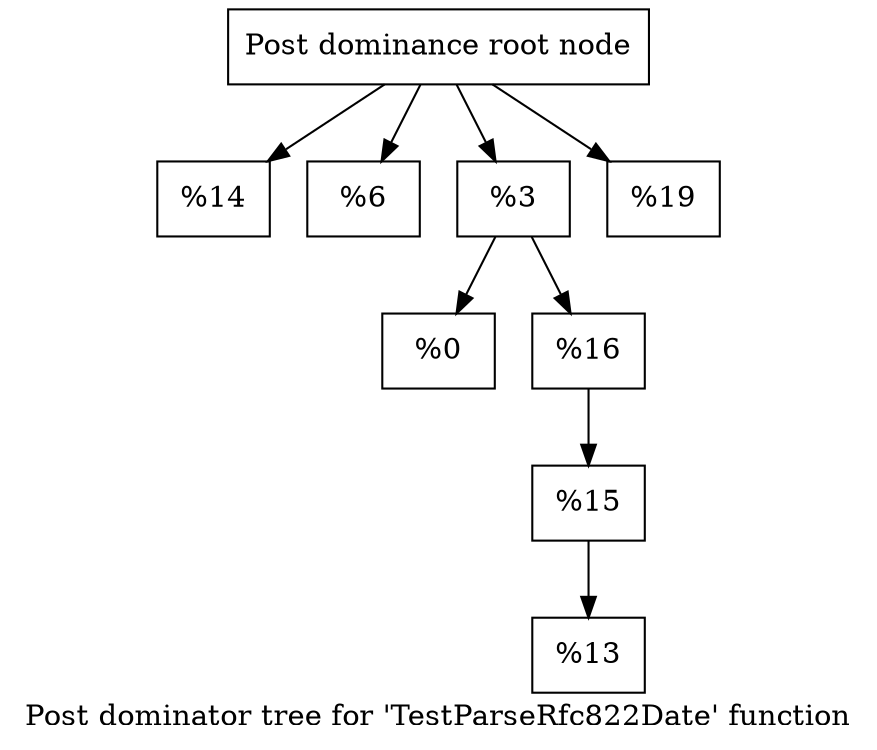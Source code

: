 digraph "Post dominator tree for 'TestParseRfc822Date' function" {
	label="Post dominator tree for 'TestParseRfc822Date' function";

	Node0x9f79a0 [shape=record,label="{Post dominance root node}"];
	Node0x9f79a0 -> Node0x9f88a0;
	Node0x9f79a0 -> Node0x9f8ab0;
	Node0x9f79a0 -> Node0x9f8e60;
	Node0x9f79a0 -> Node0x9fb180;
	Node0x9f88a0 [shape=record,label="{%14}"];
	Node0x9f8ab0 [shape=record,label="{%6}"];
	Node0x9f8e60 [shape=record,label="{%3}"];
	Node0x9f8e60 -> Node0x9f9340;
	Node0x9f8e60 -> Node0x9fa0b0;
	Node0x9f9340 [shape=record,label="{%0}"];
	Node0x9fa0b0 [shape=record,label="{%16}"];
	Node0x9fa0b0 -> Node0x9fa610;
	Node0x9fa610 [shape=record,label="{%15}"];
	Node0x9fa610 -> Node0x9fa900;
	Node0x9fa900 [shape=record,label="{%13}"];
	Node0x9fb180 [shape=record,label="{%19}"];
}
